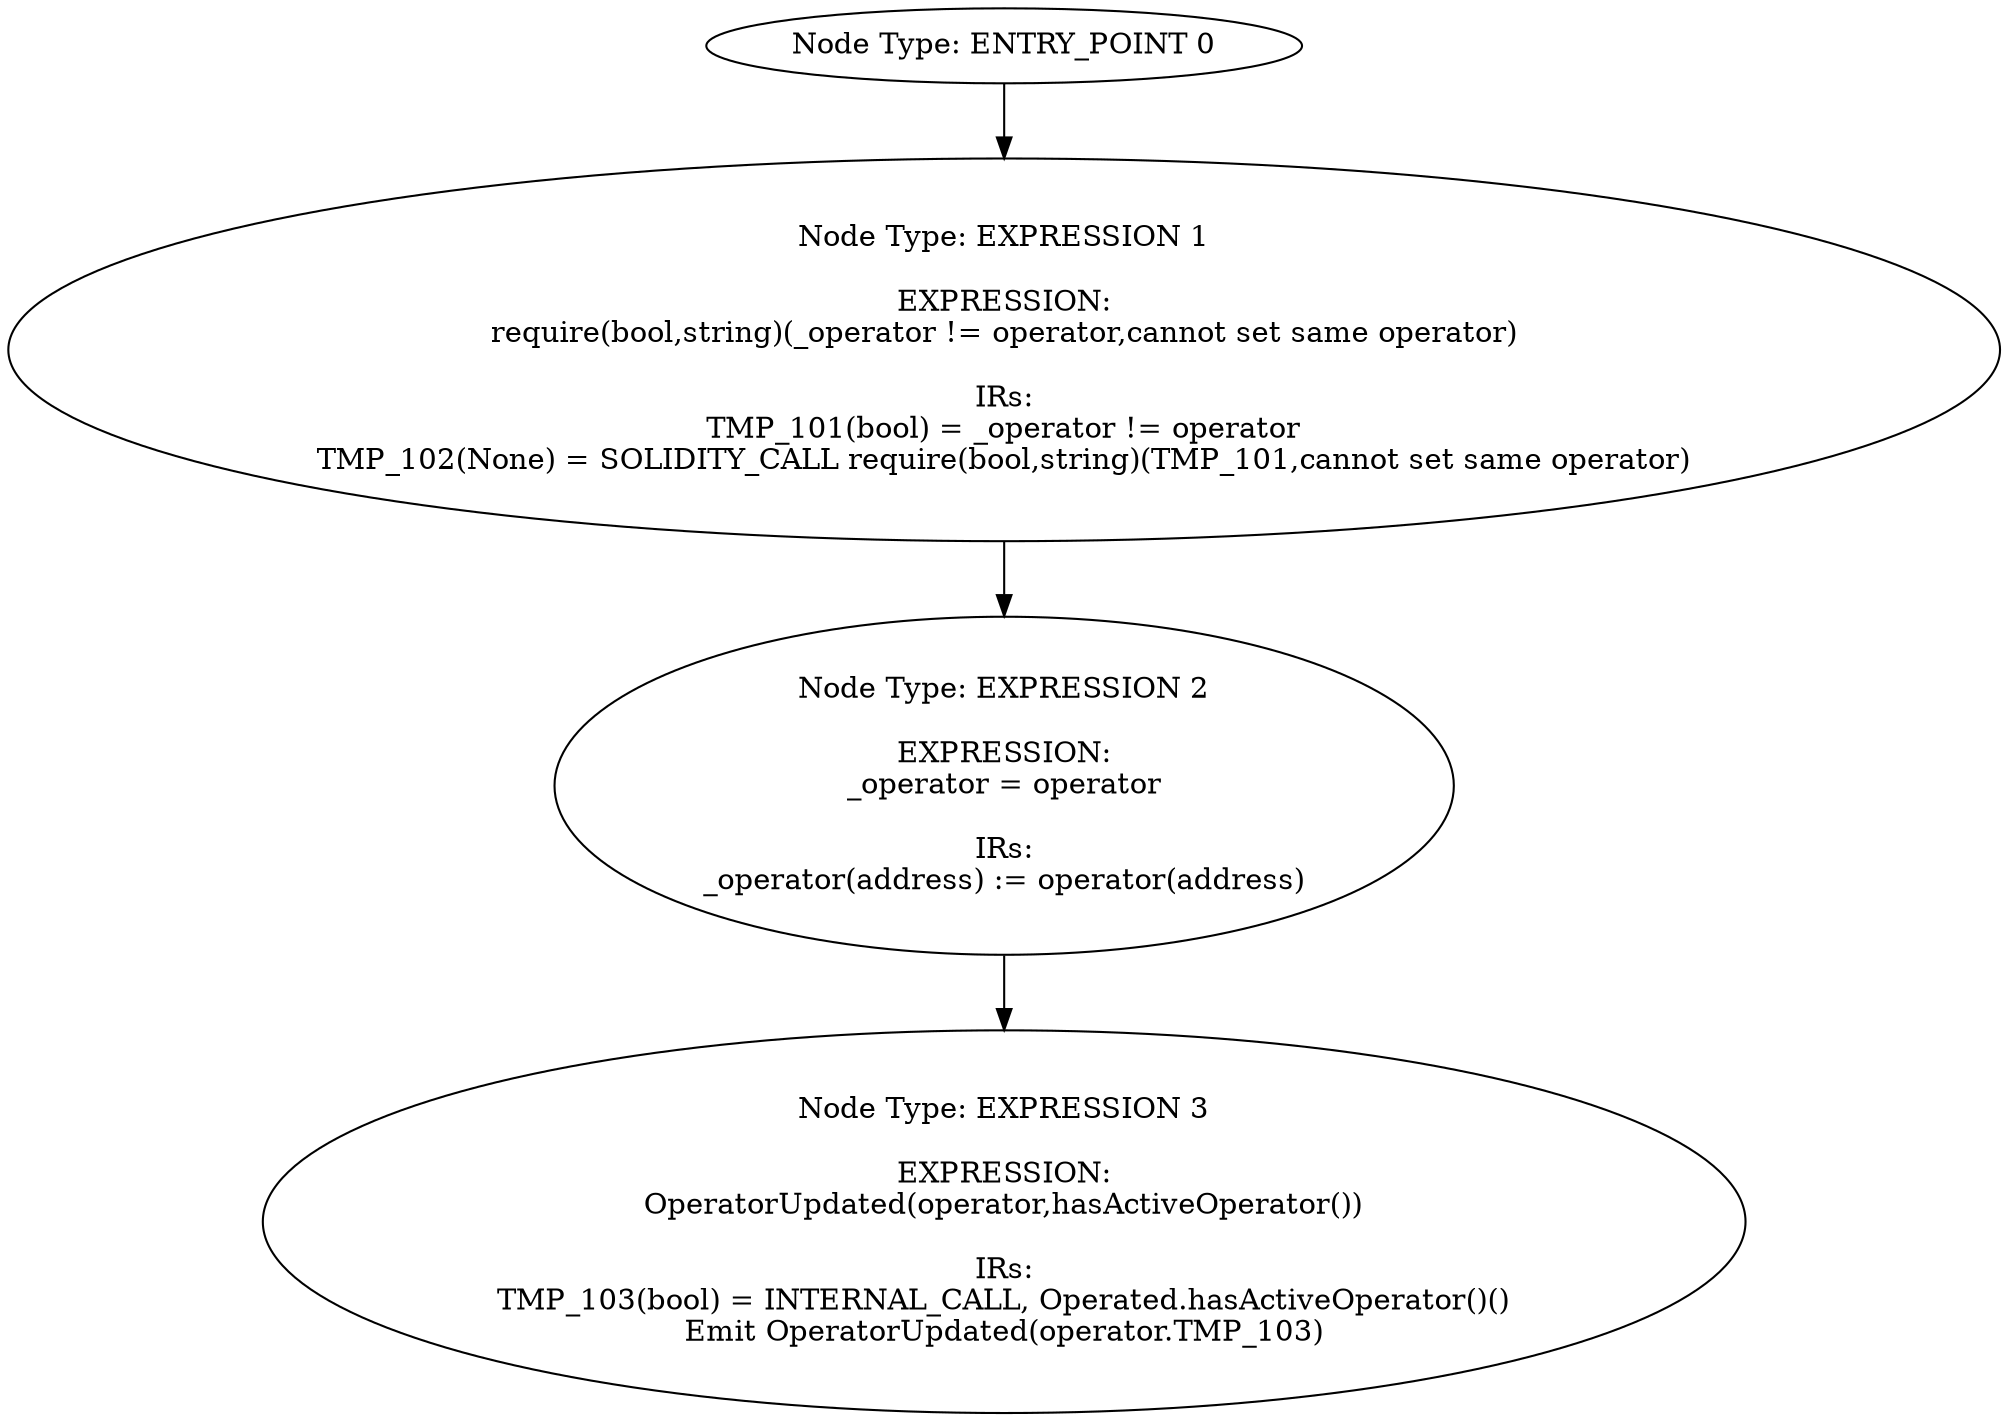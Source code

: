 digraph{
0[label="Node Type: ENTRY_POINT 0
"];
0->1;
1[label="Node Type: EXPRESSION 1

EXPRESSION:
require(bool,string)(_operator != operator,cannot set same operator)

IRs:
TMP_101(bool) = _operator != operator
TMP_102(None) = SOLIDITY_CALL require(bool,string)(TMP_101,cannot set same operator)"];
1->2;
2[label="Node Type: EXPRESSION 2

EXPRESSION:
_operator = operator

IRs:
_operator(address) := operator(address)"];
2->3;
3[label="Node Type: EXPRESSION 3

EXPRESSION:
OperatorUpdated(operator,hasActiveOperator())

IRs:
TMP_103(bool) = INTERNAL_CALL, Operated.hasActiveOperator()()
Emit OperatorUpdated(operator.TMP_103)"];
}
